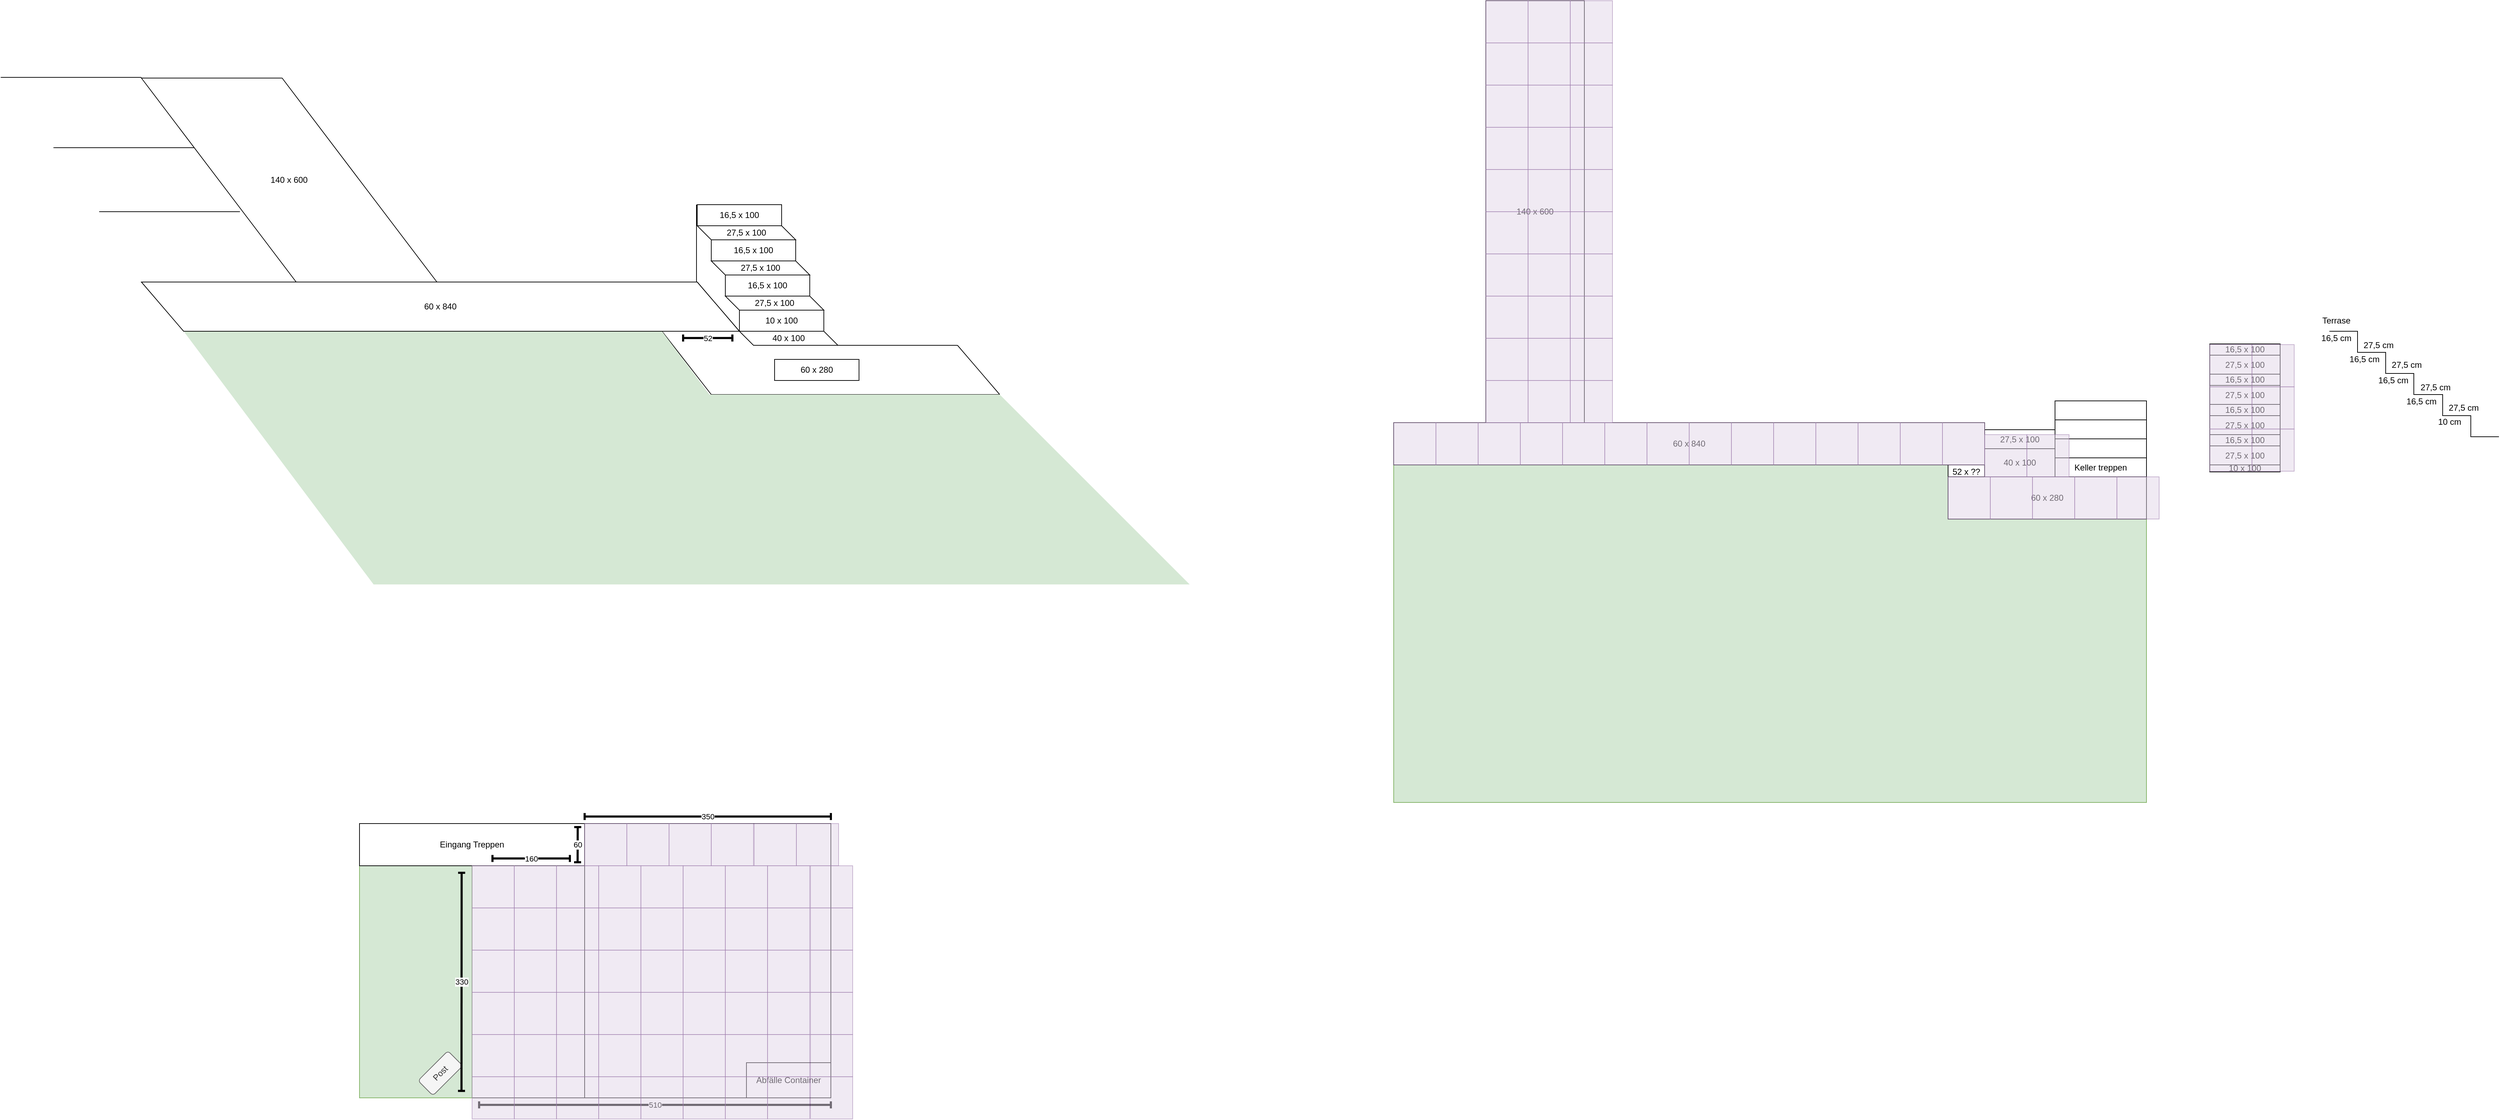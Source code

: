 <mxfile version="21.3.4" type="github">
  <diagram name="Seite-1" id="h4SFkHRIlP7SPAh55jCk">
    <mxGraphModel dx="4467" dy="1065" grid="1" gridSize="10" guides="1" tooltips="1" connect="1" arrows="1" fold="1" page="1" pageScale="1" pageWidth="827" pageHeight="1169" math="0" shadow="0">
      <root>
        <mxCell id="0" />
        <mxCell id="1" parent="0" />
        <mxCell id="1oHpsWvgfou1lXLHneRs-94" value="" style="rounded=0;whiteSpace=wrap;html=1;fillColor=#d5e8d4;strokeColor=#82b366;" vertex="1" parent="1">
          <mxGeometry x="1110" y="790" width="1070" height="480" as="geometry" />
        </mxCell>
        <mxCell id="g7tCphA3tAxqwDj9Emwd-1" value="" style="pointerEvents=1;verticalLabelPosition=bottom;shadow=0;dashed=0;align=center;html=1;verticalAlign=top;shape=mxgraph.electrical.waveforms.step_2;" parent="1" vertex="1">
          <mxGeometry x="2440" y="600" width="80" height="30" as="geometry" />
        </mxCell>
        <mxCell id="g7tCphA3tAxqwDj9Emwd-2" value="Terrase" style="text;html=1;strokeColor=none;fillColor=none;align=center;verticalAlign=middle;whiteSpace=wrap;rounded=0;" parent="1" vertex="1">
          <mxGeometry x="2420" y="570" width="60" height="30" as="geometry" />
        </mxCell>
        <mxCell id="g7tCphA3tAxqwDj9Emwd-3" value="16,5 cm" style="text;html=1;strokeColor=none;fillColor=none;align=center;verticalAlign=middle;whiteSpace=wrap;rounded=0;" parent="1" vertex="1">
          <mxGeometry x="2420" y="600" width="60" height="20" as="geometry" />
        </mxCell>
        <mxCell id="g7tCphA3tAxqwDj9Emwd-6" value="" style="pointerEvents=1;verticalLabelPosition=bottom;shadow=0;dashed=0;align=center;html=1;verticalAlign=top;shape=mxgraph.electrical.waveforms.step_2;" parent="1" vertex="1">
          <mxGeometry x="2520" y="660" width="80" height="30" as="geometry" />
        </mxCell>
        <mxCell id="g7tCphA3tAxqwDj9Emwd-7" value="" style="pointerEvents=1;verticalLabelPosition=bottom;shadow=0;dashed=0;align=center;html=1;verticalAlign=top;shape=mxgraph.electrical.waveforms.step_2;" parent="1" vertex="1">
          <mxGeometry x="2561" y="690" width="80" height="30" as="geometry" />
        </mxCell>
        <mxCell id="g7tCphA3tAxqwDj9Emwd-8" value="" style="pointerEvents=1;verticalLabelPosition=bottom;shadow=0;dashed=0;align=center;html=1;verticalAlign=top;shape=mxgraph.electrical.waveforms.step_2;" parent="1" vertex="1">
          <mxGeometry x="2480" y="630" width="80" height="30" as="geometry" />
        </mxCell>
        <mxCell id="g7tCphA3tAxqwDj9Emwd-9" value="27,5 cm" style="text;html=1;strokeColor=none;fillColor=none;align=center;verticalAlign=middle;whiteSpace=wrap;rounded=0;" parent="1" vertex="1">
          <mxGeometry x="2480" y="610" width="60" height="20" as="geometry" />
        </mxCell>
        <mxCell id="g7tCphA3tAxqwDj9Emwd-10" value="16,5 x 100" style="rounded=0;whiteSpace=wrap;html=1;" parent="1" vertex="1">
          <mxGeometry x="120" y="420" width="120" height="30" as="geometry" />
        </mxCell>
        <mxCell id="g7tCphA3tAxqwDj9Emwd-11" value="27,5 x 100" style="shape=parallelogram;perimeter=parallelogramPerimeter;whiteSpace=wrap;html=1;fixedSize=1;rotation=0;direction=west;flipH=1;" parent="1" vertex="1">
          <mxGeometry x="120" y="450" width="140" height="20" as="geometry" />
        </mxCell>
        <mxCell id="g7tCphA3tAxqwDj9Emwd-12" value="16,5 x 100" style="rounded=0;whiteSpace=wrap;html=1;" parent="1" vertex="1">
          <mxGeometry x="140" y="470" width="120" height="30" as="geometry" />
        </mxCell>
        <mxCell id="g7tCphA3tAxqwDj9Emwd-13" value="27,5 x 100" style="shape=parallelogram;perimeter=parallelogramPerimeter;whiteSpace=wrap;html=1;fixedSize=1;rotation=0;direction=west;flipH=1;" parent="1" vertex="1">
          <mxGeometry x="140" y="500" width="140" height="20" as="geometry" />
        </mxCell>
        <mxCell id="g7tCphA3tAxqwDj9Emwd-14" value="16,5 x 100" style="rounded=0;whiteSpace=wrap;html=1;" parent="1" vertex="1">
          <mxGeometry x="160" y="520" width="120" height="30" as="geometry" />
        </mxCell>
        <mxCell id="g7tCphA3tAxqwDj9Emwd-15" value="27,5 x 100" style="shape=parallelogram;perimeter=parallelogramPerimeter;whiteSpace=wrap;html=1;fixedSize=1;rotation=0;direction=west;flipH=1;" parent="1" vertex="1">
          <mxGeometry x="160" y="550" width="140" height="20" as="geometry" />
        </mxCell>
        <mxCell id="g7tCphA3tAxqwDj9Emwd-16" value="10 x 100" style="rounded=0;whiteSpace=wrap;html=1;" parent="1" vertex="1">
          <mxGeometry x="180" y="570" width="120" height="30" as="geometry" />
        </mxCell>
        <mxCell id="g7tCphA3tAxqwDj9Emwd-17" value="" style="endArrow=none;html=1;rounded=0;entryX=0;entryY=0;entryDx=0;entryDy=0;" parent="1" edge="1">
          <mxGeometry width="50" height="50" relative="1" as="geometry">
            <mxPoint x="119" y="530" as="sourcePoint" />
            <mxPoint x="119" y="420" as="targetPoint" />
          </mxGeometry>
        </mxCell>
        <mxCell id="g7tCphA3tAxqwDj9Emwd-20" value="" style="endArrow=none;html=1;rounded=0;entryX=0;entryY=1;entryDx=0;entryDy=0;" parent="1" target="g7tCphA3tAxqwDj9Emwd-16" edge="1">
          <mxGeometry width="50" height="50" relative="1" as="geometry">
            <mxPoint x="120" y="530" as="sourcePoint" />
            <mxPoint x="130" y="430" as="targetPoint" />
          </mxGeometry>
        </mxCell>
        <mxCell id="g7tCphA3tAxqwDj9Emwd-23" value="40 x 100" style="shape=parallelogram;perimeter=parallelogramPerimeter;whiteSpace=wrap;html=1;fixedSize=1;rotation=0;direction=west;flipH=1;" parent="1" vertex="1">
          <mxGeometry x="180" y="600" width="140" height="20" as="geometry" />
        </mxCell>
        <mxCell id="g7tCphA3tAxqwDj9Emwd-26" value="" style="endArrow=none;html=1;rounded=0;" parent="1" edge="1">
          <mxGeometry width="50" height="50" relative="1" as="geometry">
            <mxPoint x="70" y="600" as="sourcePoint" />
            <mxPoint x="140" y="690" as="targetPoint" />
          </mxGeometry>
        </mxCell>
        <mxCell id="g7tCphA3tAxqwDj9Emwd-28" value="" style="endArrow=none;html=1;rounded=0;" parent="1" edge="1">
          <mxGeometry width="50" height="50" relative="1" as="geometry">
            <mxPoint x="140" y="690" as="sourcePoint" />
            <mxPoint x="550" y="690" as="targetPoint" />
          </mxGeometry>
        </mxCell>
        <mxCell id="g7tCphA3tAxqwDj9Emwd-29" value="" style="endArrow=none;html=1;rounded=0;exitX=0;exitY=0;exitDx=0;exitDy=0;" parent="1" source="g7tCphA3tAxqwDj9Emwd-23" edge="1">
          <mxGeometry width="50" height="50" relative="1" as="geometry">
            <mxPoint x="170" y="620" as="sourcePoint" />
            <mxPoint x="490" y="620" as="targetPoint" />
          </mxGeometry>
        </mxCell>
        <mxCell id="g7tCphA3tAxqwDj9Emwd-30" value="" style="endArrow=none;html=1;rounded=0;" parent="1" edge="1">
          <mxGeometry width="50" height="50" relative="1" as="geometry">
            <mxPoint x="490" y="620" as="sourcePoint" />
            <mxPoint x="550" y="690" as="targetPoint" />
          </mxGeometry>
        </mxCell>
        <mxCell id="g7tCphA3tAxqwDj9Emwd-31" value="60 x 280" style="rounded=0;whiteSpace=wrap;html=1;" parent="1" vertex="1">
          <mxGeometry x="230" y="640" width="120" height="30" as="geometry" />
        </mxCell>
        <mxCell id="g7tCphA3tAxqwDj9Emwd-34" value="" style="endArrow=none;html=1;rounded=0;" parent="1" edge="1">
          <mxGeometry width="50" height="50" relative="1" as="geometry">
            <mxPoint x="-610" y="600" as="sourcePoint" />
            <mxPoint x="180" y="600" as="targetPoint" />
          </mxGeometry>
        </mxCell>
        <mxCell id="g7tCphA3tAxqwDj9Emwd-44" value="" style="rounded=0;whiteSpace=wrap;html=1;fillColor=none;" parent="1" vertex="1">
          <mxGeometry x="-200" y="1360" width="160" height="330" as="geometry" />
        </mxCell>
        <mxCell id="g7tCphA3tAxqwDj9Emwd-45" value="" style="rounded=0;whiteSpace=wrap;html=1;fillColor=none;" parent="1" vertex="1">
          <mxGeometry x="-40" y="1300" width="350" height="390" as="geometry" />
        </mxCell>
        <mxCell id="g7tCphA3tAxqwDj9Emwd-47" value="" style="rounded=0;whiteSpace=wrap;html=1;fillColor=#d5e8d4;strokeColor=#82b366;" parent="1" vertex="1">
          <mxGeometry x="-360" y="1360" width="160" height="330" as="geometry" />
        </mxCell>
        <mxCell id="g7tCphA3tAxqwDj9Emwd-48" value="Post" style="rounded=1;whiteSpace=wrap;html=1;rotation=-45;fillColor=#f5f5f5;fontColor=#333333;strokeColor=#666666;" parent="1" vertex="1">
          <mxGeometry x="-275" y="1640" width="60" height="30" as="geometry" />
        </mxCell>
        <mxCell id="g7tCphA3tAxqwDj9Emwd-49" value="Eingang Treppen" style="rounded=0;whiteSpace=wrap;html=1;" parent="1" vertex="1">
          <mxGeometry x="-360" y="1300" width="320" height="60" as="geometry" />
        </mxCell>
        <mxCell id="g7tCphA3tAxqwDj9Emwd-55" value="60" style="endArrow=baseDash;html=1;strokeWidth=3;rounded=0;startArrow=baseDash;startFill=0;endFill=0;" parent="1" edge="1">
          <mxGeometry width="100" relative="1" as="geometry">
            <mxPoint x="-49.82" y="1305" as="sourcePoint" />
            <mxPoint x="-50" y="1355" as="targetPoint" />
          </mxGeometry>
        </mxCell>
        <mxCell id="g7tCphA3tAxqwDj9Emwd-56" value="350" style="endArrow=baseDash;html=1;strokeWidth=3;rounded=0;startArrow=baseDash;startFill=0;endFill=0;" parent="1" edge="1">
          <mxGeometry width="100" relative="1" as="geometry">
            <mxPoint x="-40" y="1290" as="sourcePoint" />
            <mxPoint x="310" y="1290" as="targetPoint" />
          </mxGeometry>
        </mxCell>
        <mxCell id="g7tCphA3tAxqwDj9Emwd-57" value="510" style="endArrow=baseDash;html=1;strokeWidth=3;rounded=0;startArrow=baseDash;startFill=0;endFill=0;" parent="1" edge="1">
          <mxGeometry width="100" relative="1" as="geometry">
            <mxPoint x="-190" y="1700" as="sourcePoint" />
            <mxPoint x="310" y="1700" as="targetPoint" />
          </mxGeometry>
        </mxCell>
        <mxCell id="g7tCphA3tAxqwDj9Emwd-60" value="160" style="endArrow=baseDash;html=1;strokeWidth=3;rounded=0;startArrow=baseDash;startFill=0;endFill=0;entryX=0.161;entryY=0.239;entryDx=0;entryDy=0;entryPerimeter=0;" parent="1" edge="1">
          <mxGeometry width="100" relative="1" as="geometry">
            <mxPoint x="-61" y="1349.64" as="sourcePoint" />
            <mxPoint x="-171.0" y="1349.64" as="targetPoint" />
          </mxGeometry>
        </mxCell>
        <mxCell id="g7tCphA3tAxqwDj9Emwd-61" value="52" style="endArrow=baseDash;html=1;strokeWidth=3;rounded=0;startArrow=baseDash;startFill=0;endFill=0;entryX=0.161;entryY=0.239;entryDx=0;entryDy=0;entryPerimeter=0;" parent="1" edge="1">
          <mxGeometry width="100" relative="1" as="geometry">
            <mxPoint x="170" y="609.64" as="sourcePoint" />
            <mxPoint x="100.0" y="609.58" as="targetPoint" />
          </mxGeometry>
        </mxCell>
        <mxCell id="g7tCphA3tAxqwDj9Emwd-62" value="" style="shape=parallelogram;perimeter=parallelogramPerimeter;whiteSpace=wrap;html=1;fixedSize=1;rotation=0;direction=west;flipH=1;size=270;fillColor=#d5e8d4;strokeColor=none;" parent="1" vertex="1">
          <mxGeometry x="-610" y="600" width="950" height="360" as="geometry" />
        </mxCell>
        <mxCell id="g7tCphA3tAxqwDj9Emwd-63" value="" style="shape=parallelogram;perimeter=parallelogramPerimeter;whiteSpace=wrap;html=1;fixedSize=1;rotation=0;direction=west;flipH=1;size=270;fillColor=#d5e8d4;strokeColor=none;" parent="1" vertex="1">
          <mxGeometry x="-61" y="690" width="881" height="270" as="geometry" />
        </mxCell>
        <mxCell id="1oHpsWvgfou1lXLHneRs-1" value="60 x 840" style="shape=parallelogram;perimeter=parallelogramPerimeter;whiteSpace=wrap;html=1;fixedSize=1;rotation=0;direction=west;flipH=1;size=60;" vertex="1" parent="1">
          <mxGeometry x="-670" y="530" width="850" height="70" as="geometry" />
        </mxCell>
        <mxCell id="1oHpsWvgfou1lXLHneRs-3" value="140 x 600" style="shape=parallelogram;perimeter=parallelogramPerimeter;whiteSpace=wrap;html=1;fixedSize=1;rotation=0;direction=west;flipH=1;size=220;" vertex="1" parent="1">
          <mxGeometry x="-670" y="240" width="420" height="290" as="geometry" />
        </mxCell>
        <mxCell id="1oHpsWvgfou1lXLHneRs-6" value="" style="endArrow=none;html=1;strokeWidth=1;rounded=0;" edge="1" parent="1">
          <mxGeometry width="100" relative="1" as="geometry">
            <mxPoint x="-730" y="430" as="sourcePoint" />
            <mxPoint x="-530" y="430" as="targetPoint" />
          </mxGeometry>
        </mxCell>
        <mxCell id="1oHpsWvgfou1lXLHneRs-7" value="" style="endArrow=none;html=1;strokeWidth=1;rounded=0;" edge="1" parent="1">
          <mxGeometry width="100" relative="1" as="geometry">
            <mxPoint x="-795" y="338.95" as="sourcePoint" />
            <mxPoint x="-595" y="338.95" as="targetPoint" />
          </mxGeometry>
        </mxCell>
        <mxCell id="1oHpsWvgfou1lXLHneRs-8" value="" style="endArrow=none;html=1;strokeWidth=1;rounded=0;" edge="1" parent="1">
          <mxGeometry width="100" relative="1" as="geometry">
            <mxPoint x="-870" y="238.95" as="sourcePoint" />
            <mxPoint x="-670" y="238.95" as="targetPoint" />
          </mxGeometry>
        </mxCell>
        <mxCell id="1oHpsWvgfou1lXLHneRs-11" value="Abfälle Container" style="rounded=0;whiteSpace=wrap;html=1;fillColor=none;" vertex="1" parent="1">
          <mxGeometry x="190" y="1640" width="120" height="50" as="geometry" />
        </mxCell>
        <mxCell id="1oHpsWvgfou1lXLHneRs-13" value="330" style="endArrow=baseDash;html=1;strokeWidth=3;rounded=0;startArrow=baseDash;startFill=0;endFill=0;entryX=0.906;entryY=0.97;entryDx=0;entryDy=0;entryPerimeter=0;" edge="1" parent="1" target="g7tCphA3tAxqwDj9Emwd-47">
          <mxGeometry width="100" relative="1" as="geometry">
            <mxPoint x="-214.82" y="1370" as="sourcePoint" />
            <mxPoint x="-215" y="1420" as="targetPoint" />
          </mxGeometry>
        </mxCell>
        <mxCell id="1oHpsWvgfou1lXLHneRs-21" value="" style="rounded=0;whiteSpace=wrap;html=1;fillColor=#e1d5e7;strokeColor=#9673a6;strokeWidth=1;shadow=0;fillStyle=auto;opacity=50;" vertex="1" parent="1">
          <mxGeometry x="-80" y="1360" width="60" height="60" as="geometry" />
        </mxCell>
        <mxCell id="1oHpsWvgfou1lXLHneRs-28" value="" style="rounded=0;whiteSpace=wrap;html=1;fillColor=#e1d5e7;strokeColor=#9673a6;strokeWidth=1;shadow=0;fillStyle=auto;opacity=50;" vertex="1" parent="1">
          <mxGeometry x="-200" y="1360" width="60" height="60" as="geometry" />
        </mxCell>
        <mxCell id="1oHpsWvgfou1lXLHneRs-29" value="" style="rounded=0;whiteSpace=wrap;html=1;fillColor=#e1d5e7;strokeColor=#9673a6;strokeWidth=1;shadow=0;fillStyle=auto;opacity=50;" vertex="1" parent="1">
          <mxGeometry x="-140" y="1360" width="60" height="60" as="geometry" />
        </mxCell>
        <mxCell id="1oHpsWvgfou1lXLHneRs-30" value="" style="rounded=0;whiteSpace=wrap;html=1;fillColor=#e1d5e7;strokeColor=#9673a6;strokeWidth=1;shadow=0;fillStyle=auto;opacity=50;" vertex="1" parent="1">
          <mxGeometry x="-40" y="1300" width="60" height="60" as="geometry" />
        </mxCell>
        <mxCell id="1oHpsWvgfou1lXLHneRs-31" value="" style="rounded=0;whiteSpace=wrap;html=1;fillColor=#e1d5e7;strokeColor=#9673a6;strokeWidth=1;shadow=0;fillStyle=auto;opacity=50;" vertex="1" parent="1">
          <mxGeometry x="20" y="1300" width="60" height="60" as="geometry" />
        </mxCell>
        <mxCell id="1oHpsWvgfou1lXLHneRs-32" value="" style="rounded=0;whiteSpace=wrap;html=1;fillColor=#e1d5e7;strokeColor=#9673a6;strokeWidth=1;shadow=0;fillStyle=auto;opacity=50;" vertex="1" parent="1">
          <mxGeometry x="80" y="1300" width="60" height="60" as="geometry" />
        </mxCell>
        <mxCell id="1oHpsWvgfou1lXLHneRs-33" value="" style="rounded=0;whiteSpace=wrap;html=1;fillColor=#e1d5e7;strokeColor=#9673a6;strokeWidth=1;shadow=0;fillStyle=auto;opacity=50;" vertex="1" parent="1">
          <mxGeometry x="140" y="1300" width="60" height="60" as="geometry" />
        </mxCell>
        <mxCell id="1oHpsWvgfou1lXLHneRs-34" value="" style="rounded=0;whiteSpace=wrap;html=1;fillColor=#e1d5e7;strokeColor=#9673a6;strokeWidth=1;shadow=0;fillStyle=auto;opacity=50;" vertex="1" parent="1">
          <mxGeometry x="201" y="1300" width="60" height="60" as="geometry" />
        </mxCell>
        <mxCell id="1oHpsWvgfou1lXLHneRs-35" value="" style="rounded=0;whiteSpace=wrap;html=1;fillColor=#e1d5e7;strokeColor=#9673a6;strokeWidth=1;shadow=0;fillStyle=auto;opacity=50;" vertex="1" parent="1">
          <mxGeometry x="261" y="1300" width="60" height="60" as="geometry" />
        </mxCell>
        <mxCell id="1oHpsWvgfou1lXLHneRs-36" value="" style="rounded=0;whiteSpace=wrap;html=1;fillColor=#e1d5e7;strokeColor=#9673a6;strokeWidth=1;shadow=0;fillStyle=auto;opacity=50;" vertex="1" parent="1">
          <mxGeometry x="-20" y="1360" width="60" height="60" as="geometry" />
        </mxCell>
        <mxCell id="1oHpsWvgfou1lXLHneRs-37" value="" style="rounded=0;whiteSpace=wrap;html=1;fillColor=#e1d5e7;strokeColor=#9673a6;strokeWidth=1;shadow=0;fillStyle=auto;opacity=50;" vertex="1" parent="1">
          <mxGeometry x="40" y="1360" width="60" height="60" as="geometry" />
        </mxCell>
        <mxCell id="1oHpsWvgfou1lXLHneRs-38" value="" style="rounded=0;whiteSpace=wrap;html=1;fillColor=#e1d5e7;strokeColor=#9673a6;strokeWidth=1;shadow=0;fillStyle=auto;opacity=50;" vertex="1" parent="1">
          <mxGeometry x="100" y="1360" width="60" height="60" as="geometry" />
        </mxCell>
        <mxCell id="1oHpsWvgfou1lXLHneRs-39" value="" style="rounded=0;whiteSpace=wrap;html=1;fillColor=#e1d5e7;strokeColor=#9673a6;strokeWidth=1;shadow=0;fillStyle=auto;opacity=50;" vertex="1" parent="1">
          <mxGeometry x="160" y="1360" width="60" height="60" as="geometry" />
        </mxCell>
        <mxCell id="1oHpsWvgfou1lXLHneRs-40" value="" style="rounded=0;whiteSpace=wrap;html=1;fillColor=#e1d5e7;strokeColor=#9673a6;strokeWidth=1;shadow=0;fillStyle=auto;opacity=50;" vertex="1" parent="1">
          <mxGeometry x="220" y="1360" width="60" height="60" as="geometry" />
        </mxCell>
        <mxCell id="1oHpsWvgfou1lXLHneRs-41" value="" style="rounded=0;whiteSpace=wrap;html=1;fillColor=#e1d5e7;strokeColor=#9673a6;strokeWidth=1;shadow=0;fillStyle=auto;opacity=50;" vertex="1" parent="1">
          <mxGeometry x="281" y="1360" width="60" height="60" as="geometry" />
        </mxCell>
        <mxCell id="1oHpsWvgfou1lXLHneRs-42" value="" style="rounded=0;whiteSpace=wrap;html=1;fillColor=#e1d5e7;strokeColor=#9673a6;strokeWidth=1;shadow=0;fillStyle=auto;opacity=50;" vertex="1" parent="1">
          <mxGeometry x="-80" y="1420" width="60" height="60" as="geometry" />
        </mxCell>
        <mxCell id="1oHpsWvgfou1lXLHneRs-43" value="" style="rounded=0;whiteSpace=wrap;html=1;fillColor=#e1d5e7;strokeColor=#9673a6;strokeWidth=1;shadow=0;fillStyle=auto;opacity=50;" vertex="1" parent="1">
          <mxGeometry x="-140" y="1420" width="60" height="60" as="geometry" />
        </mxCell>
        <mxCell id="1oHpsWvgfou1lXLHneRs-44" value="" style="rounded=0;whiteSpace=wrap;html=1;fillColor=#e1d5e7;strokeColor=#9673a6;strokeWidth=1;shadow=0;fillStyle=auto;opacity=50;" vertex="1" parent="1">
          <mxGeometry x="-20" y="1420" width="60" height="60" as="geometry" />
        </mxCell>
        <mxCell id="1oHpsWvgfou1lXLHneRs-45" value="" style="rounded=0;whiteSpace=wrap;html=1;fillColor=#e1d5e7;strokeColor=#9673a6;strokeWidth=1;shadow=0;fillStyle=auto;opacity=50;" vertex="1" parent="1">
          <mxGeometry x="40" y="1420" width="60" height="60" as="geometry" />
        </mxCell>
        <mxCell id="1oHpsWvgfou1lXLHneRs-46" value="" style="rounded=0;whiteSpace=wrap;html=1;fillColor=#e1d5e7;strokeColor=#9673a6;strokeWidth=1;shadow=0;fillStyle=auto;opacity=50;" vertex="1" parent="1">
          <mxGeometry x="100" y="1420" width="60" height="60" as="geometry" />
        </mxCell>
        <mxCell id="1oHpsWvgfou1lXLHneRs-47" value="" style="rounded=0;whiteSpace=wrap;html=1;fillColor=#e1d5e7;strokeColor=#9673a6;strokeWidth=1;shadow=0;fillStyle=auto;opacity=50;" vertex="1" parent="1">
          <mxGeometry x="160" y="1420" width="60" height="60" as="geometry" />
        </mxCell>
        <mxCell id="1oHpsWvgfou1lXLHneRs-48" value="" style="rounded=0;whiteSpace=wrap;html=1;fillColor=#e1d5e7;strokeColor=#9673a6;strokeWidth=1;shadow=0;fillStyle=auto;opacity=50;" vertex="1" parent="1">
          <mxGeometry x="220" y="1420" width="60" height="60" as="geometry" />
        </mxCell>
        <mxCell id="1oHpsWvgfou1lXLHneRs-49" value="" style="rounded=0;whiteSpace=wrap;html=1;fillColor=#e1d5e7;strokeColor=#9673a6;strokeWidth=1;shadow=0;fillStyle=auto;opacity=50;" vertex="1" parent="1">
          <mxGeometry x="281" y="1420" width="60" height="60" as="geometry" />
        </mxCell>
        <mxCell id="1oHpsWvgfou1lXLHneRs-50" value="" style="rounded=0;whiteSpace=wrap;html=1;fillColor=#e1d5e7;strokeColor=#9673a6;strokeWidth=1;shadow=0;fillStyle=auto;opacity=50;" vertex="1" parent="1">
          <mxGeometry x="-200" y="1420" width="60" height="60" as="geometry" />
        </mxCell>
        <mxCell id="1oHpsWvgfou1lXLHneRs-51" value="" style="rounded=0;whiteSpace=wrap;html=1;fillColor=#e1d5e7;strokeColor=#9673a6;strokeWidth=1;shadow=0;fillStyle=auto;opacity=50;" vertex="1" parent="1">
          <mxGeometry x="-80" y="1480" width="60" height="60" as="geometry" />
        </mxCell>
        <mxCell id="1oHpsWvgfou1lXLHneRs-52" value="" style="rounded=0;whiteSpace=wrap;html=1;fillColor=#e1d5e7;strokeColor=#9673a6;strokeWidth=1;shadow=0;fillStyle=auto;opacity=50;" vertex="1" parent="1">
          <mxGeometry x="-140" y="1480" width="60" height="60" as="geometry" />
        </mxCell>
        <mxCell id="1oHpsWvgfou1lXLHneRs-53" value="" style="rounded=0;whiteSpace=wrap;html=1;fillColor=#e1d5e7;strokeColor=#9673a6;strokeWidth=1;shadow=0;fillStyle=auto;opacity=50;" vertex="1" parent="1">
          <mxGeometry x="-20" y="1480" width="60" height="60" as="geometry" />
        </mxCell>
        <mxCell id="1oHpsWvgfou1lXLHneRs-54" value="" style="rounded=0;whiteSpace=wrap;html=1;fillColor=#e1d5e7;strokeColor=#9673a6;strokeWidth=1;shadow=0;fillStyle=auto;opacity=50;" vertex="1" parent="1">
          <mxGeometry x="40" y="1480" width="60" height="60" as="geometry" />
        </mxCell>
        <mxCell id="1oHpsWvgfou1lXLHneRs-55" value="" style="rounded=0;whiteSpace=wrap;html=1;fillColor=#e1d5e7;strokeColor=#9673a6;strokeWidth=1;shadow=0;fillStyle=auto;opacity=50;" vertex="1" parent="1">
          <mxGeometry x="100" y="1480" width="60" height="60" as="geometry" />
        </mxCell>
        <mxCell id="1oHpsWvgfou1lXLHneRs-56" value="" style="rounded=0;whiteSpace=wrap;html=1;fillColor=#e1d5e7;strokeColor=#9673a6;strokeWidth=1;shadow=0;fillStyle=auto;opacity=50;" vertex="1" parent="1">
          <mxGeometry x="160" y="1480" width="60" height="60" as="geometry" />
        </mxCell>
        <mxCell id="1oHpsWvgfou1lXLHneRs-57" value="" style="rounded=0;whiteSpace=wrap;html=1;fillColor=#e1d5e7;strokeColor=#9673a6;strokeWidth=1;shadow=0;fillStyle=auto;opacity=50;" vertex="1" parent="1">
          <mxGeometry x="220" y="1480" width="60" height="60" as="geometry" />
        </mxCell>
        <mxCell id="1oHpsWvgfou1lXLHneRs-58" value="" style="rounded=0;whiteSpace=wrap;html=1;fillColor=#e1d5e7;strokeColor=#9673a6;strokeWidth=1;shadow=0;fillStyle=auto;opacity=50;" vertex="1" parent="1">
          <mxGeometry x="281" y="1480" width="60" height="60" as="geometry" />
        </mxCell>
        <mxCell id="1oHpsWvgfou1lXLHneRs-59" value="" style="rounded=0;whiteSpace=wrap;html=1;fillColor=#e1d5e7;strokeColor=#9673a6;strokeWidth=1;shadow=0;fillStyle=auto;opacity=50;" vertex="1" parent="1">
          <mxGeometry x="-200" y="1480" width="60" height="60" as="geometry" />
        </mxCell>
        <mxCell id="1oHpsWvgfou1lXLHneRs-60" value="" style="rounded=0;whiteSpace=wrap;html=1;fillColor=#e1d5e7;strokeColor=#9673a6;strokeWidth=1;shadow=0;fillStyle=auto;opacity=50;" vertex="1" parent="1">
          <mxGeometry x="-80" y="1540" width="60" height="60" as="geometry" />
        </mxCell>
        <mxCell id="1oHpsWvgfou1lXLHneRs-61" value="" style="rounded=0;whiteSpace=wrap;html=1;fillColor=#e1d5e7;strokeColor=#9673a6;strokeWidth=1;shadow=0;fillStyle=auto;opacity=50;" vertex="1" parent="1">
          <mxGeometry x="-140" y="1540" width="60" height="60" as="geometry" />
        </mxCell>
        <mxCell id="1oHpsWvgfou1lXLHneRs-62" value="" style="rounded=0;whiteSpace=wrap;html=1;fillColor=#e1d5e7;strokeColor=#9673a6;strokeWidth=1;shadow=0;fillStyle=auto;opacity=50;" vertex="1" parent="1">
          <mxGeometry x="-20" y="1540" width="60" height="60" as="geometry" />
        </mxCell>
        <mxCell id="1oHpsWvgfou1lXLHneRs-63" value="" style="rounded=0;whiteSpace=wrap;html=1;fillColor=#e1d5e7;strokeColor=#9673a6;strokeWidth=1;shadow=0;fillStyle=auto;opacity=50;" vertex="1" parent="1">
          <mxGeometry x="40" y="1540" width="60" height="60" as="geometry" />
        </mxCell>
        <mxCell id="1oHpsWvgfou1lXLHneRs-64" value="" style="rounded=0;whiteSpace=wrap;html=1;fillColor=#e1d5e7;strokeColor=#9673a6;strokeWidth=1;shadow=0;fillStyle=auto;opacity=50;" vertex="1" parent="1">
          <mxGeometry x="100" y="1540" width="60" height="60" as="geometry" />
        </mxCell>
        <mxCell id="1oHpsWvgfou1lXLHneRs-65" value="" style="rounded=0;whiteSpace=wrap;html=1;fillColor=#e1d5e7;strokeColor=#9673a6;strokeWidth=1;shadow=0;fillStyle=auto;opacity=50;" vertex="1" parent="1">
          <mxGeometry x="160" y="1540" width="60" height="60" as="geometry" />
        </mxCell>
        <mxCell id="1oHpsWvgfou1lXLHneRs-66" value="" style="rounded=0;whiteSpace=wrap;html=1;fillColor=#e1d5e7;strokeColor=#9673a6;strokeWidth=1;shadow=0;fillStyle=auto;opacity=50;" vertex="1" parent="1">
          <mxGeometry x="220" y="1540" width="60" height="60" as="geometry" />
        </mxCell>
        <mxCell id="1oHpsWvgfou1lXLHneRs-67" value="" style="rounded=0;whiteSpace=wrap;html=1;fillColor=#e1d5e7;strokeColor=#9673a6;strokeWidth=1;shadow=0;fillStyle=auto;opacity=50;" vertex="1" parent="1">
          <mxGeometry x="281" y="1540" width="60" height="60" as="geometry" />
        </mxCell>
        <mxCell id="1oHpsWvgfou1lXLHneRs-68" value="" style="rounded=0;whiteSpace=wrap;html=1;fillColor=#e1d5e7;strokeColor=#9673a6;strokeWidth=1;shadow=0;fillStyle=auto;opacity=50;" vertex="1" parent="1">
          <mxGeometry x="-200" y="1540" width="60" height="60" as="geometry" />
        </mxCell>
        <mxCell id="1oHpsWvgfou1lXLHneRs-69" value="" style="rounded=0;whiteSpace=wrap;html=1;fillColor=#e1d5e7;strokeColor=#9673a6;strokeWidth=1;shadow=0;fillStyle=auto;opacity=50;" vertex="1" parent="1">
          <mxGeometry x="-80" y="1600" width="60" height="60" as="geometry" />
        </mxCell>
        <mxCell id="1oHpsWvgfou1lXLHneRs-70" value="" style="rounded=0;whiteSpace=wrap;html=1;fillColor=#e1d5e7;strokeColor=#9673a6;strokeWidth=1;shadow=0;fillStyle=auto;opacity=50;" vertex="1" parent="1">
          <mxGeometry x="-140" y="1600" width="60" height="60" as="geometry" />
        </mxCell>
        <mxCell id="1oHpsWvgfou1lXLHneRs-71" value="" style="rounded=0;whiteSpace=wrap;html=1;fillColor=#e1d5e7;strokeColor=#9673a6;strokeWidth=1;shadow=0;fillStyle=auto;opacity=50;" vertex="1" parent="1">
          <mxGeometry x="-20" y="1600" width="60" height="60" as="geometry" />
        </mxCell>
        <mxCell id="1oHpsWvgfou1lXLHneRs-72" value="" style="rounded=0;whiteSpace=wrap;html=1;fillColor=#e1d5e7;strokeColor=#9673a6;strokeWidth=1;shadow=0;fillStyle=auto;opacity=50;" vertex="1" parent="1">
          <mxGeometry x="40" y="1600" width="60" height="60" as="geometry" />
        </mxCell>
        <mxCell id="1oHpsWvgfou1lXLHneRs-73" value="" style="rounded=0;whiteSpace=wrap;html=1;fillColor=#e1d5e7;strokeColor=#9673a6;strokeWidth=1;shadow=0;fillStyle=auto;opacity=50;" vertex="1" parent="1">
          <mxGeometry x="100" y="1600" width="60" height="60" as="geometry" />
        </mxCell>
        <mxCell id="1oHpsWvgfou1lXLHneRs-74" value="" style="rounded=0;whiteSpace=wrap;html=1;fillColor=#e1d5e7;strokeColor=#9673a6;strokeWidth=1;shadow=0;fillStyle=auto;opacity=50;" vertex="1" parent="1">
          <mxGeometry x="160" y="1600" width="60" height="60" as="geometry" />
        </mxCell>
        <mxCell id="1oHpsWvgfou1lXLHneRs-75" value="" style="rounded=0;whiteSpace=wrap;html=1;fillColor=#e1d5e7;strokeColor=#9673a6;strokeWidth=1;shadow=0;fillStyle=auto;opacity=50;" vertex="1" parent="1">
          <mxGeometry x="220" y="1600" width="60" height="60" as="geometry" />
        </mxCell>
        <mxCell id="1oHpsWvgfou1lXLHneRs-76" value="" style="rounded=0;whiteSpace=wrap;html=1;fillColor=#e1d5e7;strokeColor=#9673a6;strokeWidth=1;shadow=0;fillStyle=auto;opacity=50;" vertex="1" parent="1">
          <mxGeometry x="281" y="1600" width="60" height="60" as="geometry" />
        </mxCell>
        <mxCell id="1oHpsWvgfou1lXLHneRs-77" value="" style="rounded=0;whiteSpace=wrap;html=1;fillColor=#e1d5e7;strokeColor=#9673a6;strokeWidth=1;shadow=0;fillStyle=auto;opacity=50;" vertex="1" parent="1">
          <mxGeometry x="-200" y="1600" width="60" height="60" as="geometry" />
        </mxCell>
        <mxCell id="1oHpsWvgfou1lXLHneRs-78" value="" style="rounded=0;whiteSpace=wrap;html=1;fillColor=#e1d5e7;strokeColor=#9673a6;strokeWidth=1;shadow=0;fillStyle=auto;opacity=50;" vertex="1" parent="1">
          <mxGeometry x="-80" y="1660" width="60" height="60" as="geometry" />
        </mxCell>
        <mxCell id="1oHpsWvgfou1lXLHneRs-79" value="" style="rounded=0;whiteSpace=wrap;html=1;fillColor=#e1d5e7;strokeColor=#9673a6;strokeWidth=1;shadow=0;fillStyle=auto;opacity=50;" vertex="1" parent="1">
          <mxGeometry x="-140" y="1660" width="60" height="60" as="geometry" />
        </mxCell>
        <mxCell id="1oHpsWvgfou1lXLHneRs-80" value="" style="rounded=0;whiteSpace=wrap;html=1;fillColor=#e1d5e7;strokeColor=#9673a6;strokeWidth=1;shadow=0;fillStyle=auto;opacity=50;" vertex="1" parent="1">
          <mxGeometry x="-20" y="1660" width="60" height="60" as="geometry" />
        </mxCell>
        <mxCell id="1oHpsWvgfou1lXLHneRs-81" value="" style="rounded=0;whiteSpace=wrap;html=1;fillColor=#e1d5e7;strokeColor=#9673a6;strokeWidth=1;shadow=0;fillStyle=auto;opacity=50;" vertex="1" parent="1">
          <mxGeometry x="40" y="1660" width="60" height="60" as="geometry" />
        </mxCell>
        <mxCell id="1oHpsWvgfou1lXLHneRs-82" value="" style="rounded=0;whiteSpace=wrap;html=1;fillColor=#e1d5e7;strokeColor=#9673a6;strokeWidth=1;shadow=0;fillStyle=auto;opacity=50;" vertex="1" parent="1">
          <mxGeometry x="100" y="1660" width="60" height="60" as="geometry" />
        </mxCell>
        <mxCell id="1oHpsWvgfou1lXLHneRs-83" value="" style="rounded=0;whiteSpace=wrap;html=1;fillColor=#e1d5e7;strokeColor=#9673a6;strokeWidth=1;shadow=0;fillStyle=auto;opacity=50;" vertex="1" parent="1">
          <mxGeometry x="160" y="1660" width="60" height="60" as="geometry" />
        </mxCell>
        <mxCell id="1oHpsWvgfou1lXLHneRs-84" value="" style="rounded=0;whiteSpace=wrap;html=1;fillColor=#e1d5e7;strokeColor=#9673a6;strokeWidth=1;shadow=0;fillStyle=auto;opacity=50;" vertex="1" parent="1">
          <mxGeometry x="220" y="1660" width="60" height="60" as="geometry" />
        </mxCell>
        <mxCell id="1oHpsWvgfou1lXLHneRs-85" value="" style="rounded=0;whiteSpace=wrap;html=1;fillColor=#e1d5e7;strokeColor=#9673a6;strokeWidth=1;shadow=0;fillStyle=auto;opacity=50;" vertex="1" parent="1">
          <mxGeometry x="281" y="1660" width="60" height="60" as="geometry" />
        </mxCell>
        <mxCell id="1oHpsWvgfou1lXLHneRs-86" value="" style="rounded=0;whiteSpace=wrap;html=1;fillColor=#e1d5e7;strokeColor=#9673a6;strokeWidth=1;shadow=0;fillStyle=auto;opacity=50;" vertex="1" parent="1">
          <mxGeometry x="-200" y="1660" width="60" height="60" as="geometry" />
        </mxCell>
        <mxCell id="1oHpsWvgfou1lXLHneRs-89" value="140 x 600" style="rounded=0;whiteSpace=wrap;html=1;" vertex="1" parent="1">
          <mxGeometry x="1241" y="130" width="140" height="600" as="geometry" />
        </mxCell>
        <mxCell id="1oHpsWvgfou1lXLHneRs-91" value="52 x ??" style="rounded=0;whiteSpace=wrap;html=1;" vertex="1" parent="1">
          <mxGeometry x="1898" y="790" width="52" height="20" as="geometry" />
        </mxCell>
        <mxCell id="1oHpsWvgfou1lXLHneRs-92" value="27,5 x 100" style="rounded=0;whiteSpace=wrap;html=1;" vertex="1" parent="1">
          <mxGeometry x="1950" y="740" width="100" height="27" as="geometry" />
        </mxCell>
        <mxCell id="1oHpsWvgfou1lXLHneRs-93" value="40 x 100" style="rounded=0;whiteSpace=wrap;html=1;" vertex="1" parent="1">
          <mxGeometry x="1950" y="767" width="100" height="40" as="geometry" />
        </mxCell>
        <mxCell id="1oHpsWvgfou1lXLHneRs-88" value="60 x 840" style="rounded=0;whiteSpace=wrap;html=1;" vertex="1" parent="1">
          <mxGeometry x="1110" y="730" width="840" height="60" as="geometry" />
        </mxCell>
        <mxCell id="1oHpsWvgfou1lXLHneRs-90" value="60 x 280" style="rounded=0;whiteSpace=wrap;html=1;" vertex="1" parent="1">
          <mxGeometry x="1898" y="807" width="282" height="60" as="geometry" />
        </mxCell>
        <mxCell id="1oHpsWvgfou1lXLHneRs-95" value="Keller treppen" style="rounded=0;whiteSpace=wrap;html=1;" vertex="1" parent="1">
          <mxGeometry x="2050" y="780" width="130" height="27" as="geometry" />
        </mxCell>
        <mxCell id="1oHpsWvgfou1lXLHneRs-99" value="" style="rounded=0;whiteSpace=wrap;html=1;" vertex="1" parent="1">
          <mxGeometry x="2050" y="753" width="130" height="27" as="geometry" />
        </mxCell>
        <mxCell id="1oHpsWvgfou1lXLHneRs-100" value="" style="rounded=0;whiteSpace=wrap;html=1;" vertex="1" parent="1">
          <mxGeometry x="2050" y="726" width="130" height="27" as="geometry" />
        </mxCell>
        <mxCell id="1oHpsWvgfou1lXLHneRs-101" value="" style="rounded=0;whiteSpace=wrap;html=1;" vertex="1" parent="1">
          <mxGeometry x="2050" y="699" width="130" height="27" as="geometry" />
        </mxCell>
        <mxCell id="1oHpsWvgfou1lXLHneRs-102" value="" style="rounded=0;whiteSpace=wrap;html=1;fillColor=#e1d5e7;strokeColor=#9673a6;strokeWidth=1;shadow=0;fillStyle=auto;opacity=50;" vertex="1" parent="1">
          <mxGeometry x="1958" y="807" width="60" height="60" as="geometry" />
        </mxCell>
        <mxCell id="1oHpsWvgfou1lXLHneRs-103" value="" style="rounded=0;whiteSpace=wrap;html=1;fillColor=#e1d5e7;strokeColor=#9673a6;strokeWidth=1;shadow=0;fillStyle=auto;opacity=50;" vertex="1" parent="1">
          <mxGeometry x="1898" y="807" width="60" height="60" as="geometry" />
        </mxCell>
        <mxCell id="1oHpsWvgfou1lXLHneRs-104" value="" style="rounded=0;whiteSpace=wrap;html=1;fillColor=#e1d5e7;strokeColor=#9673a6;strokeWidth=1;shadow=0;fillStyle=auto;opacity=50;" vertex="1" parent="1">
          <mxGeometry x="2018" y="807" width="60" height="60" as="geometry" />
        </mxCell>
        <mxCell id="1oHpsWvgfou1lXLHneRs-105" value="" style="rounded=0;whiteSpace=wrap;html=1;fillColor=#e1d5e7;strokeColor=#9673a6;strokeWidth=1;shadow=0;fillStyle=auto;opacity=50;" vertex="1" parent="1">
          <mxGeometry x="2078" y="807" width="60" height="60" as="geometry" />
        </mxCell>
        <mxCell id="1oHpsWvgfou1lXLHneRs-106" value="" style="rounded=0;whiteSpace=wrap;html=1;fillColor=#e1d5e7;strokeColor=#9673a6;strokeWidth=1;shadow=0;fillStyle=auto;opacity=50;" vertex="1" parent="1">
          <mxGeometry x="2138" y="807" width="60" height="60" as="geometry" />
        </mxCell>
        <mxCell id="1oHpsWvgfou1lXLHneRs-107" value="" style="rounded=0;whiteSpace=wrap;html=1;fillColor=#e1d5e7;strokeColor=#9673a6;strokeWidth=1;shadow=0;fillStyle=auto;opacity=50;" vertex="1" parent="1">
          <mxGeometry x="1890" y="730" width="60" height="60" as="geometry" />
        </mxCell>
        <mxCell id="1oHpsWvgfou1lXLHneRs-108" value="" style="rounded=0;whiteSpace=wrap;html=1;fillColor=#e1d5e7;strokeColor=#9673a6;strokeWidth=1;shadow=0;fillStyle=auto;opacity=50;" vertex="1" parent="1">
          <mxGeometry x="1830" y="730" width="60" height="60" as="geometry" />
        </mxCell>
        <mxCell id="1oHpsWvgfou1lXLHneRs-109" value="" style="rounded=0;whiteSpace=wrap;html=1;fillColor=#e1d5e7;strokeColor=#9673a6;strokeWidth=1;shadow=0;fillStyle=auto;opacity=50;" vertex="1" parent="1">
          <mxGeometry x="1950" y="747" width="60" height="60" as="geometry" />
        </mxCell>
        <mxCell id="1oHpsWvgfou1lXLHneRs-110" value="" style="rounded=0;whiteSpace=wrap;html=1;fillColor=#e1d5e7;strokeColor=#9673a6;strokeWidth=1;shadow=0;fillStyle=auto;opacity=50;" vertex="1" parent="1">
          <mxGeometry x="1770" y="730" width="60" height="60" as="geometry" />
        </mxCell>
        <mxCell id="1oHpsWvgfou1lXLHneRs-111" value="" style="rounded=0;whiteSpace=wrap;html=1;fillColor=#e1d5e7;strokeColor=#9673a6;strokeWidth=1;shadow=0;fillStyle=auto;opacity=50;" vertex="1" parent="1">
          <mxGeometry x="1710" y="730" width="60" height="60" as="geometry" />
        </mxCell>
        <mxCell id="1oHpsWvgfou1lXLHneRs-112" value="" style="rounded=0;whiteSpace=wrap;html=1;fillColor=#e1d5e7;strokeColor=#9673a6;strokeWidth=1;shadow=0;fillStyle=auto;opacity=50;" vertex="1" parent="1">
          <mxGeometry x="1650" y="730" width="60" height="60" as="geometry" />
        </mxCell>
        <mxCell id="1oHpsWvgfou1lXLHneRs-113" value="" style="rounded=0;whiteSpace=wrap;html=1;fillColor=#e1d5e7;strokeColor=#9673a6;strokeWidth=1;shadow=0;fillStyle=auto;opacity=50;" vertex="1" parent="1">
          <mxGeometry x="1590" y="730" width="60" height="60" as="geometry" />
        </mxCell>
        <mxCell id="1oHpsWvgfou1lXLHneRs-114" value="" style="rounded=0;whiteSpace=wrap;html=1;fillColor=#e1d5e7;strokeColor=#9673a6;strokeWidth=1;shadow=0;fillStyle=auto;opacity=50;" vertex="1" parent="1">
          <mxGeometry x="1530" y="730" width="60" height="60" as="geometry" />
        </mxCell>
        <mxCell id="1oHpsWvgfou1lXLHneRs-115" value="" style="rounded=0;whiteSpace=wrap;html=1;fillColor=#e1d5e7;strokeColor=#9673a6;strokeWidth=1;shadow=0;fillStyle=auto;opacity=50;" vertex="1" parent="1">
          <mxGeometry x="1470" y="730" width="60" height="60" as="geometry" />
        </mxCell>
        <mxCell id="1oHpsWvgfou1lXLHneRs-116" value="" style="rounded=0;whiteSpace=wrap;html=1;fillColor=#e1d5e7;strokeColor=#9673a6;strokeWidth=1;shadow=0;fillStyle=auto;opacity=50;" vertex="1" parent="1">
          <mxGeometry x="1410" y="730" width="60" height="60" as="geometry" />
        </mxCell>
        <mxCell id="1oHpsWvgfou1lXLHneRs-117" value="" style="rounded=0;whiteSpace=wrap;html=1;fillColor=#e1d5e7;strokeColor=#9673a6;strokeWidth=1;shadow=0;fillStyle=auto;opacity=50;" vertex="1" parent="1">
          <mxGeometry x="1350" y="730" width="60" height="60" as="geometry" />
        </mxCell>
        <mxCell id="1oHpsWvgfou1lXLHneRs-118" value="" style="rounded=0;whiteSpace=wrap;html=1;fillColor=#e1d5e7;strokeColor=#9673a6;strokeWidth=1;shadow=0;fillStyle=auto;opacity=50;" vertex="1" parent="1">
          <mxGeometry x="1290" y="730" width="60" height="60" as="geometry" />
        </mxCell>
        <mxCell id="1oHpsWvgfou1lXLHneRs-119" value="" style="rounded=0;whiteSpace=wrap;html=1;fillColor=#e1d5e7;strokeColor=#9673a6;strokeWidth=1;shadow=0;fillStyle=auto;opacity=50;" vertex="1" parent="1">
          <mxGeometry x="1230" y="730" width="60" height="60" as="geometry" />
        </mxCell>
        <mxCell id="1oHpsWvgfou1lXLHneRs-120" value="" style="rounded=0;whiteSpace=wrap;html=1;fillColor=#e1d5e7;strokeColor=#9673a6;strokeWidth=1;shadow=0;fillStyle=auto;opacity=50;" vertex="1" parent="1">
          <mxGeometry x="1170" y="730" width="60" height="60" as="geometry" />
        </mxCell>
        <mxCell id="1oHpsWvgfou1lXLHneRs-121" value="" style="rounded=0;whiteSpace=wrap;html=1;fillColor=#e1d5e7;strokeColor=#9673a6;strokeWidth=1;shadow=0;fillStyle=auto;opacity=50;" vertex="1" parent="1">
          <mxGeometry x="1110" y="730" width="60" height="60" as="geometry" />
        </mxCell>
        <mxCell id="1oHpsWvgfou1lXLHneRs-122" value="" style="rounded=0;whiteSpace=wrap;html=1;fillColor=#e1d5e7;strokeColor=#9673a6;strokeWidth=1;shadow=0;fillStyle=auto;opacity=50;" vertex="1" parent="1">
          <mxGeometry x="1301" y="670" width="60" height="60" as="geometry" />
        </mxCell>
        <mxCell id="1oHpsWvgfou1lXLHneRs-123" value="" style="rounded=0;whiteSpace=wrap;html=1;fillColor=#e1d5e7;strokeColor=#9673a6;strokeWidth=1;shadow=0;fillStyle=auto;opacity=50;" vertex="1" parent="1">
          <mxGeometry x="1241" y="670" width="60" height="60" as="geometry" />
        </mxCell>
        <mxCell id="1oHpsWvgfou1lXLHneRs-124" value="" style="rounded=0;whiteSpace=wrap;html=1;fillColor=#e1d5e7;strokeColor=#9673a6;strokeWidth=1;shadow=0;fillStyle=auto;opacity=50;" vertex="1" parent="1">
          <mxGeometry x="1361" y="670" width="60" height="60" as="geometry" />
        </mxCell>
        <mxCell id="1oHpsWvgfou1lXLHneRs-125" value="" style="rounded=0;whiteSpace=wrap;html=1;fillColor=#e1d5e7;strokeColor=#9673a6;strokeWidth=1;shadow=0;fillStyle=auto;opacity=50;" vertex="1" parent="1">
          <mxGeometry x="1241" y="610" width="60" height="60" as="geometry" />
        </mxCell>
        <mxCell id="1oHpsWvgfou1lXLHneRs-126" value="" style="rounded=0;whiteSpace=wrap;html=1;fillColor=#e1d5e7;strokeColor=#9673a6;strokeWidth=1;shadow=0;fillStyle=auto;opacity=50;" vertex="1" parent="1">
          <mxGeometry x="1301" y="610" width="60" height="60" as="geometry" />
        </mxCell>
        <mxCell id="1oHpsWvgfou1lXLHneRs-127" value="" style="rounded=0;whiteSpace=wrap;html=1;fillColor=#e1d5e7;strokeColor=#9673a6;strokeWidth=1;shadow=0;fillStyle=auto;opacity=50;" vertex="1" parent="1">
          <mxGeometry x="1361" y="610" width="60" height="60" as="geometry" />
        </mxCell>
        <mxCell id="1oHpsWvgfou1lXLHneRs-128" value="" style="rounded=0;whiteSpace=wrap;html=1;fillColor=#e1d5e7;strokeColor=#9673a6;strokeWidth=1;shadow=0;fillStyle=auto;opacity=50;" vertex="1" parent="1">
          <mxGeometry x="1241" y="550" width="60" height="60" as="geometry" />
        </mxCell>
        <mxCell id="1oHpsWvgfou1lXLHneRs-129" value="" style="rounded=0;whiteSpace=wrap;html=1;fillColor=#e1d5e7;strokeColor=#9673a6;strokeWidth=1;shadow=0;fillStyle=auto;opacity=50;" vertex="1" parent="1">
          <mxGeometry x="1301" y="550" width="60" height="60" as="geometry" />
        </mxCell>
        <mxCell id="1oHpsWvgfou1lXLHneRs-130" value="" style="rounded=0;whiteSpace=wrap;html=1;fillColor=#e1d5e7;strokeColor=#9673a6;strokeWidth=1;shadow=0;fillStyle=auto;opacity=50;" vertex="1" parent="1">
          <mxGeometry x="1361" y="550" width="60" height="60" as="geometry" />
        </mxCell>
        <mxCell id="1oHpsWvgfou1lXLHneRs-131" value="" style="rounded=0;whiteSpace=wrap;html=1;fillColor=#e1d5e7;strokeColor=#9673a6;strokeWidth=1;shadow=0;fillStyle=auto;opacity=50;" vertex="1" parent="1">
          <mxGeometry x="1241" y="490" width="60" height="60" as="geometry" />
        </mxCell>
        <mxCell id="1oHpsWvgfou1lXLHneRs-132" value="" style="rounded=0;whiteSpace=wrap;html=1;fillColor=#e1d5e7;strokeColor=#9673a6;strokeWidth=1;shadow=0;fillStyle=auto;opacity=50;" vertex="1" parent="1">
          <mxGeometry x="1301" y="490" width="60" height="60" as="geometry" />
        </mxCell>
        <mxCell id="1oHpsWvgfou1lXLHneRs-133" value="" style="rounded=0;whiteSpace=wrap;html=1;fillColor=#e1d5e7;strokeColor=#9673a6;strokeWidth=1;shadow=0;fillStyle=auto;opacity=50;" vertex="1" parent="1">
          <mxGeometry x="1361" y="490" width="60" height="60" as="geometry" />
        </mxCell>
        <mxCell id="1oHpsWvgfou1lXLHneRs-134" value="" style="rounded=0;whiteSpace=wrap;html=1;fillColor=#e1d5e7;strokeColor=#9673a6;strokeWidth=1;shadow=0;fillStyle=auto;opacity=50;" vertex="1" parent="1">
          <mxGeometry x="1241" y="430" width="60" height="60" as="geometry" />
        </mxCell>
        <mxCell id="1oHpsWvgfou1lXLHneRs-135" value="" style="rounded=0;whiteSpace=wrap;html=1;fillColor=#e1d5e7;strokeColor=#9673a6;strokeWidth=1;shadow=0;fillStyle=auto;opacity=50;" vertex="1" parent="1">
          <mxGeometry x="1301" y="430" width="60" height="60" as="geometry" />
        </mxCell>
        <mxCell id="1oHpsWvgfou1lXLHneRs-136" value="" style="rounded=0;whiteSpace=wrap;html=1;fillColor=#e1d5e7;strokeColor=#9673a6;strokeWidth=1;shadow=0;fillStyle=auto;opacity=50;" vertex="1" parent="1">
          <mxGeometry x="1361" y="430" width="60" height="60" as="geometry" />
        </mxCell>
        <mxCell id="1oHpsWvgfou1lXLHneRs-137" value="" style="rounded=0;whiteSpace=wrap;html=1;fillColor=#e1d5e7;strokeColor=#9673a6;strokeWidth=1;shadow=0;fillStyle=auto;opacity=50;" vertex="1" parent="1">
          <mxGeometry x="1241" y="370" width="60" height="60" as="geometry" />
        </mxCell>
        <mxCell id="1oHpsWvgfou1lXLHneRs-138" value="" style="rounded=0;whiteSpace=wrap;html=1;fillColor=#e1d5e7;strokeColor=#9673a6;strokeWidth=1;shadow=0;fillStyle=auto;opacity=50;" vertex="1" parent="1">
          <mxGeometry x="1301" y="370" width="60" height="60" as="geometry" />
        </mxCell>
        <mxCell id="1oHpsWvgfou1lXLHneRs-139" value="" style="rounded=0;whiteSpace=wrap;html=1;fillColor=#e1d5e7;strokeColor=#9673a6;strokeWidth=1;shadow=0;fillStyle=auto;opacity=50;" vertex="1" parent="1">
          <mxGeometry x="1361" y="370" width="60" height="60" as="geometry" />
        </mxCell>
        <mxCell id="1oHpsWvgfou1lXLHneRs-140" value="" style="rounded=0;whiteSpace=wrap;html=1;fillColor=#e1d5e7;strokeColor=#9673a6;strokeWidth=1;shadow=0;fillStyle=auto;opacity=50;" vertex="1" parent="1">
          <mxGeometry x="1241" y="310" width="60" height="60" as="geometry" />
        </mxCell>
        <mxCell id="1oHpsWvgfou1lXLHneRs-141" value="" style="rounded=0;whiteSpace=wrap;html=1;fillColor=#e1d5e7;strokeColor=#9673a6;strokeWidth=1;shadow=0;fillStyle=auto;opacity=50;" vertex="1" parent="1">
          <mxGeometry x="1301" y="310" width="60" height="60" as="geometry" />
        </mxCell>
        <mxCell id="1oHpsWvgfou1lXLHneRs-142" value="" style="rounded=0;whiteSpace=wrap;html=1;fillColor=#e1d5e7;strokeColor=#9673a6;strokeWidth=1;shadow=0;fillStyle=auto;opacity=50;" vertex="1" parent="1">
          <mxGeometry x="1361" y="310" width="60" height="60" as="geometry" />
        </mxCell>
        <mxCell id="1oHpsWvgfou1lXLHneRs-143" value="" style="rounded=0;whiteSpace=wrap;html=1;fillColor=#e1d5e7;strokeColor=#9673a6;strokeWidth=1;shadow=0;fillStyle=auto;opacity=50;" vertex="1" parent="1">
          <mxGeometry x="1241" y="250" width="60" height="60" as="geometry" />
        </mxCell>
        <mxCell id="1oHpsWvgfou1lXLHneRs-144" value="" style="rounded=0;whiteSpace=wrap;html=1;fillColor=#e1d5e7;strokeColor=#9673a6;strokeWidth=1;shadow=0;fillStyle=auto;opacity=50;" vertex="1" parent="1">
          <mxGeometry x="1301" y="250" width="60" height="60" as="geometry" />
        </mxCell>
        <mxCell id="1oHpsWvgfou1lXLHneRs-145" value="" style="rounded=0;whiteSpace=wrap;html=1;fillColor=#e1d5e7;strokeColor=#9673a6;strokeWidth=1;shadow=0;fillStyle=auto;opacity=50;" vertex="1" parent="1">
          <mxGeometry x="1361" y="250" width="60" height="60" as="geometry" />
        </mxCell>
        <mxCell id="1oHpsWvgfou1lXLHneRs-146" value="" style="rounded=0;whiteSpace=wrap;html=1;fillColor=#e1d5e7;strokeColor=#9673a6;strokeWidth=1;shadow=0;fillStyle=auto;opacity=50;" vertex="1" parent="1">
          <mxGeometry x="1241" y="190" width="60" height="60" as="geometry" />
        </mxCell>
        <mxCell id="1oHpsWvgfou1lXLHneRs-147" value="" style="rounded=0;whiteSpace=wrap;html=1;fillColor=#e1d5e7;strokeColor=#9673a6;strokeWidth=1;shadow=0;fillStyle=auto;opacity=50;" vertex="1" parent="1">
          <mxGeometry x="1301" y="190" width="60" height="60" as="geometry" />
        </mxCell>
        <mxCell id="1oHpsWvgfou1lXLHneRs-148" value="" style="rounded=0;whiteSpace=wrap;html=1;fillColor=#e1d5e7;strokeColor=#9673a6;strokeWidth=1;shadow=0;fillStyle=auto;opacity=50;" vertex="1" parent="1">
          <mxGeometry x="1361" y="190" width="60" height="60" as="geometry" />
        </mxCell>
        <mxCell id="1oHpsWvgfou1lXLHneRs-149" value="" style="rounded=0;whiteSpace=wrap;html=1;fillColor=#e1d5e7;strokeColor=#9673a6;strokeWidth=1;shadow=0;fillStyle=auto;opacity=50;" vertex="1" parent="1">
          <mxGeometry x="1241" y="130" width="60" height="60" as="geometry" />
        </mxCell>
        <mxCell id="1oHpsWvgfou1lXLHneRs-150" value="" style="rounded=0;whiteSpace=wrap;html=1;fillColor=#e1d5e7;strokeColor=#9673a6;strokeWidth=1;shadow=0;fillStyle=auto;opacity=50;" vertex="1" parent="1">
          <mxGeometry x="1301" y="130" width="60" height="60" as="geometry" />
        </mxCell>
        <mxCell id="1oHpsWvgfou1lXLHneRs-151" value="" style="rounded=0;whiteSpace=wrap;html=1;fillColor=#e1d5e7;strokeColor=#9673a6;strokeWidth=1;shadow=0;fillStyle=auto;opacity=50;" vertex="1" parent="1">
          <mxGeometry x="1361" y="130" width="60" height="60" as="geometry" />
        </mxCell>
        <mxCell id="1oHpsWvgfou1lXLHneRs-152" value="" style="rounded=0;whiteSpace=wrap;html=1;fillColor=#e1d5e7;strokeColor=#9673a6;strokeWidth=1;shadow=0;fillStyle=auto;opacity=50;" vertex="1" parent="1">
          <mxGeometry x="2010" y="747" width="60" height="60" as="geometry" />
        </mxCell>
        <mxCell id="1oHpsWvgfou1lXLHneRs-154" value="27,5 x 100" style="rounded=0;whiteSpace=wrap;html=1;" vertex="1" parent="1">
          <mxGeometry x="2270" y="763" width="100" height="27" as="geometry" />
        </mxCell>
        <mxCell id="1oHpsWvgfou1lXLHneRs-155" value="10 x 100" style="rounded=0;whiteSpace=wrap;html=1;" vertex="1" parent="1">
          <mxGeometry x="2270" y="790" width="100" height="10" as="geometry" />
        </mxCell>
        <mxCell id="1oHpsWvgfou1lXLHneRs-156" value="16,5 x 100" style="rounded=0;whiteSpace=wrap;html=1;" vertex="1" parent="1">
          <mxGeometry x="2270" y="747" width="100" height="16" as="geometry" />
        </mxCell>
        <mxCell id="1oHpsWvgfou1lXLHneRs-157" value="27,5 x 100" style="rounded=0;whiteSpace=wrap;html=1;" vertex="1" parent="1">
          <mxGeometry x="2270" y="720" width="100" height="27" as="geometry" />
        </mxCell>
        <mxCell id="1oHpsWvgfou1lXLHneRs-158" value="16,5 x 100" style="rounded=0;whiteSpace=wrap;html=1;" vertex="1" parent="1">
          <mxGeometry x="2270" y="704" width="100" height="16" as="geometry" />
        </mxCell>
        <mxCell id="1oHpsWvgfou1lXLHneRs-160" value="27,5 x 100" style="rounded=0;whiteSpace=wrap;html=1;" vertex="1" parent="1">
          <mxGeometry x="2270" y="677" width="100" height="27" as="geometry" />
        </mxCell>
        <mxCell id="1oHpsWvgfou1lXLHneRs-161" value="16,5 x 100" style="rounded=0;whiteSpace=wrap;html=1;" vertex="1" parent="1">
          <mxGeometry x="2270" y="661" width="100" height="16" as="geometry" />
        </mxCell>
        <mxCell id="1oHpsWvgfou1lXLHneRs-162" value="27,5 x 100" style="rounded=0;whiteSpace=wrap;html=1;" vertex="1" parent="1">
          <mxGeometry x="2270" y="634" width="100" height="27" as="geometry" />
        </mxCell>
        <mxCell id="1oHpsWvgfou1lXLHneRs-163" value="16,5 x 100" style="rounded=0;whiteSpace=wrap;html=1;" vertex="1" parent="1">
          <mxGeometry x="2270" y="618" width="100" height="16" as="geometry" />
        </mxCell>
        <mxCell id="1oHpsWvgfou1lXLHneRs-164" value="27,5 cm" style="text;html=1;strokeColor=none;fillColor=none;align=center;verticalAlign=middle;whiteSpace=wrap;rounded=0;" vertex="1" parent="1">
          <mxGeometry x="2520" y="637.5" width="60" height="20" as="geometry" />
        </mxCell>
        <mxCell id="1oHpsWvgfou1lXLHneRs-165" value="27,5 cm" style="text;html=1;strokeColor=none;fillColor=none;align=center;verticalAlign=middle;whiteSpace=wrap;rounded=0;" vertex="1" parent="1">
          <mxGeometry x="2561" y="670" width="60" height="20" as="geometry" />
        </mxCell>
        <mxCell id="1oHpsWvgfou1lXLHneRs-166" value="" style="pointerEvents=1;verticalLabelPosition=bottom;shadow=0;dashed=0;align=center;html=1;verticalAlign=top;shape=mxgraph.electrical.waveforms.step_2;" vertex="1" parent="1">
          <mxGeometry x="2601" y="720" width="80" height="30" as="geometry" />
        </mxCell>
        <mxCell id="1oHpsWvgfou1lXLHneRs-167" value="27,5 cm" style="text;html=1;strokeColor=none;fillColor=none;align=center;verticalAlign=middle;whiteSpace=wrap;rounded=0;" vertex="1" parent="1">
          <mxGeometry x="2601" y="699" width="60" height="20" as="geometry" />
        </mxCell>
        <mxCell id="1oHpsWvgfou1lXLHneRs-168" value="16,5 cm" style="text;html=1;strokeColor=none;fillColor=none;align=center;verticalAlign=middle;whiteSpace=wrap;rounded=0;" vertex="1" parent="1">
          <mxGeometry x="2460" y="630" width="60" height="20" as="geometry" />
        </mxCell>
        <mxCell id="1oHpsWvgfou1lXLHneRs-169" value="16,5 cm" style="text;html=1;strokeColor=none;fillColor=none;align=center;verticalAlign=middle;whiteSpace=wrap;rounded=0;" vertex="1" parent="1">
          <mxGeometry x="2501" y="660" width="60" height="20" as="geometry" />
        </mxCell>
        <mxCell id="1oHpsWvgfou1lXLHneRs-170" value="16,5 cm" style="text;html=1;strokeColor=none;fillColor=none;align=center;verticalAlign=middle;whiteSpace=wrap;rounded=0;" vertex="1" parent="1">
          <mxGeometry x="2541" y="690" width="60" height="20" as="geometry" />
        </mxCell>
        <mxCell id="1oHpsWvgfou1lXLHneRs-171" value="10 cm" style="text;html=1;strokeColor=none;fillColor=none;align=center;verticalAlign=middle;whiteSpace=wrap;rounded=0;" vertex="1" parent="1">
          <mxGeometry x="2581" y="719" width="60" height="20" as="geometry" />
        </mxCell>
        <mxCell id="1oHpsWvgfou1lXLHneRs-172" value="" style="rounded=0;whiteSpace=wrap;html=1;fillColor=#e1d5e7;strokeColor=#9673a6;strokeWidth=1;shadow=0;fillStyle=auto;opacity=50;" vertex="1" parent="1">
          <mxGeometry x="2270" y="739" width="60" height="60" as="geometry" />
        </mxCell>
        <mxCell id="1oHpsWvgfou1lXLHneRs-173" value="" style="rounded=0;whiteSpace=wrap;html=1;fillColor=#e1d5e7;strokeColor=#9673a6;strokeWidth=1;shadow=0;fillStyle=auto;opacity=50;" vertex="1" parent="1">
          <mxGeometry x="2330" y="739" width="60" height="60" as="geometry" />
        </mxCell>
        <mxCell id="1oHpsWvgfou1lXLHneRs-174" value="" style="rounded=0;whiteSpace=wrap;html=1;fillColor=#e1d5e7;strokeColor=#9673a6;strokeWidth=1;shadow=0;fillStyle=auto;opacity=50;" vertex="1" parent="1">
          <mxGeometry x="2270" y="679" width="60" height="60" as="geometry" />
        </mxCell>
        <mxCell id="1oHpsWvgfou1lXLHneRs-175" value="" style="rounded=0;whiteSpace=wrap;html=1;fillColor=#e1d5e7;strokeColor=#9673a6;strokeWidth=1;shadow=0;fillStyle=auto;opacity=50;" vertex="1" parent="1">
          <mxGeometry x="2330" y="679" width="60" height="60" as="geometry" />
        </mxCell>
        <mxCell id="1oHpsWvgfou1lXLHneRs-176" value="" style="rounded=0;whiteSpace=wrap;html=1;fillColor=#e1d5e7;strokeColor=#9673a6;strokeWidth=1;shadow=0;fillStyle=auto;opacity=50;" vertex="1" parent="1">
          <mxGeometry x="2270" y="619" width="60" height="60" as="geometry" />
        </mxCell>
        <mxCell id="1oHpsWvgfou1lXLHneRs-177" value="" style="rounded=0;whiteSpace=wrap;html=1;fillColor=#e1d5e7;strokeColor=#9673a6;strokeWidth=1;shadow=0;fillStyle=auto;opacity=50;" vertex="1" parent="1">
          <mxGeometry x="2330" y="619" width="60" height="60" as="geometry" />
        </mxCell>
      </root>
    </mxGraphModel>
  </diagram>
</mxfile>
